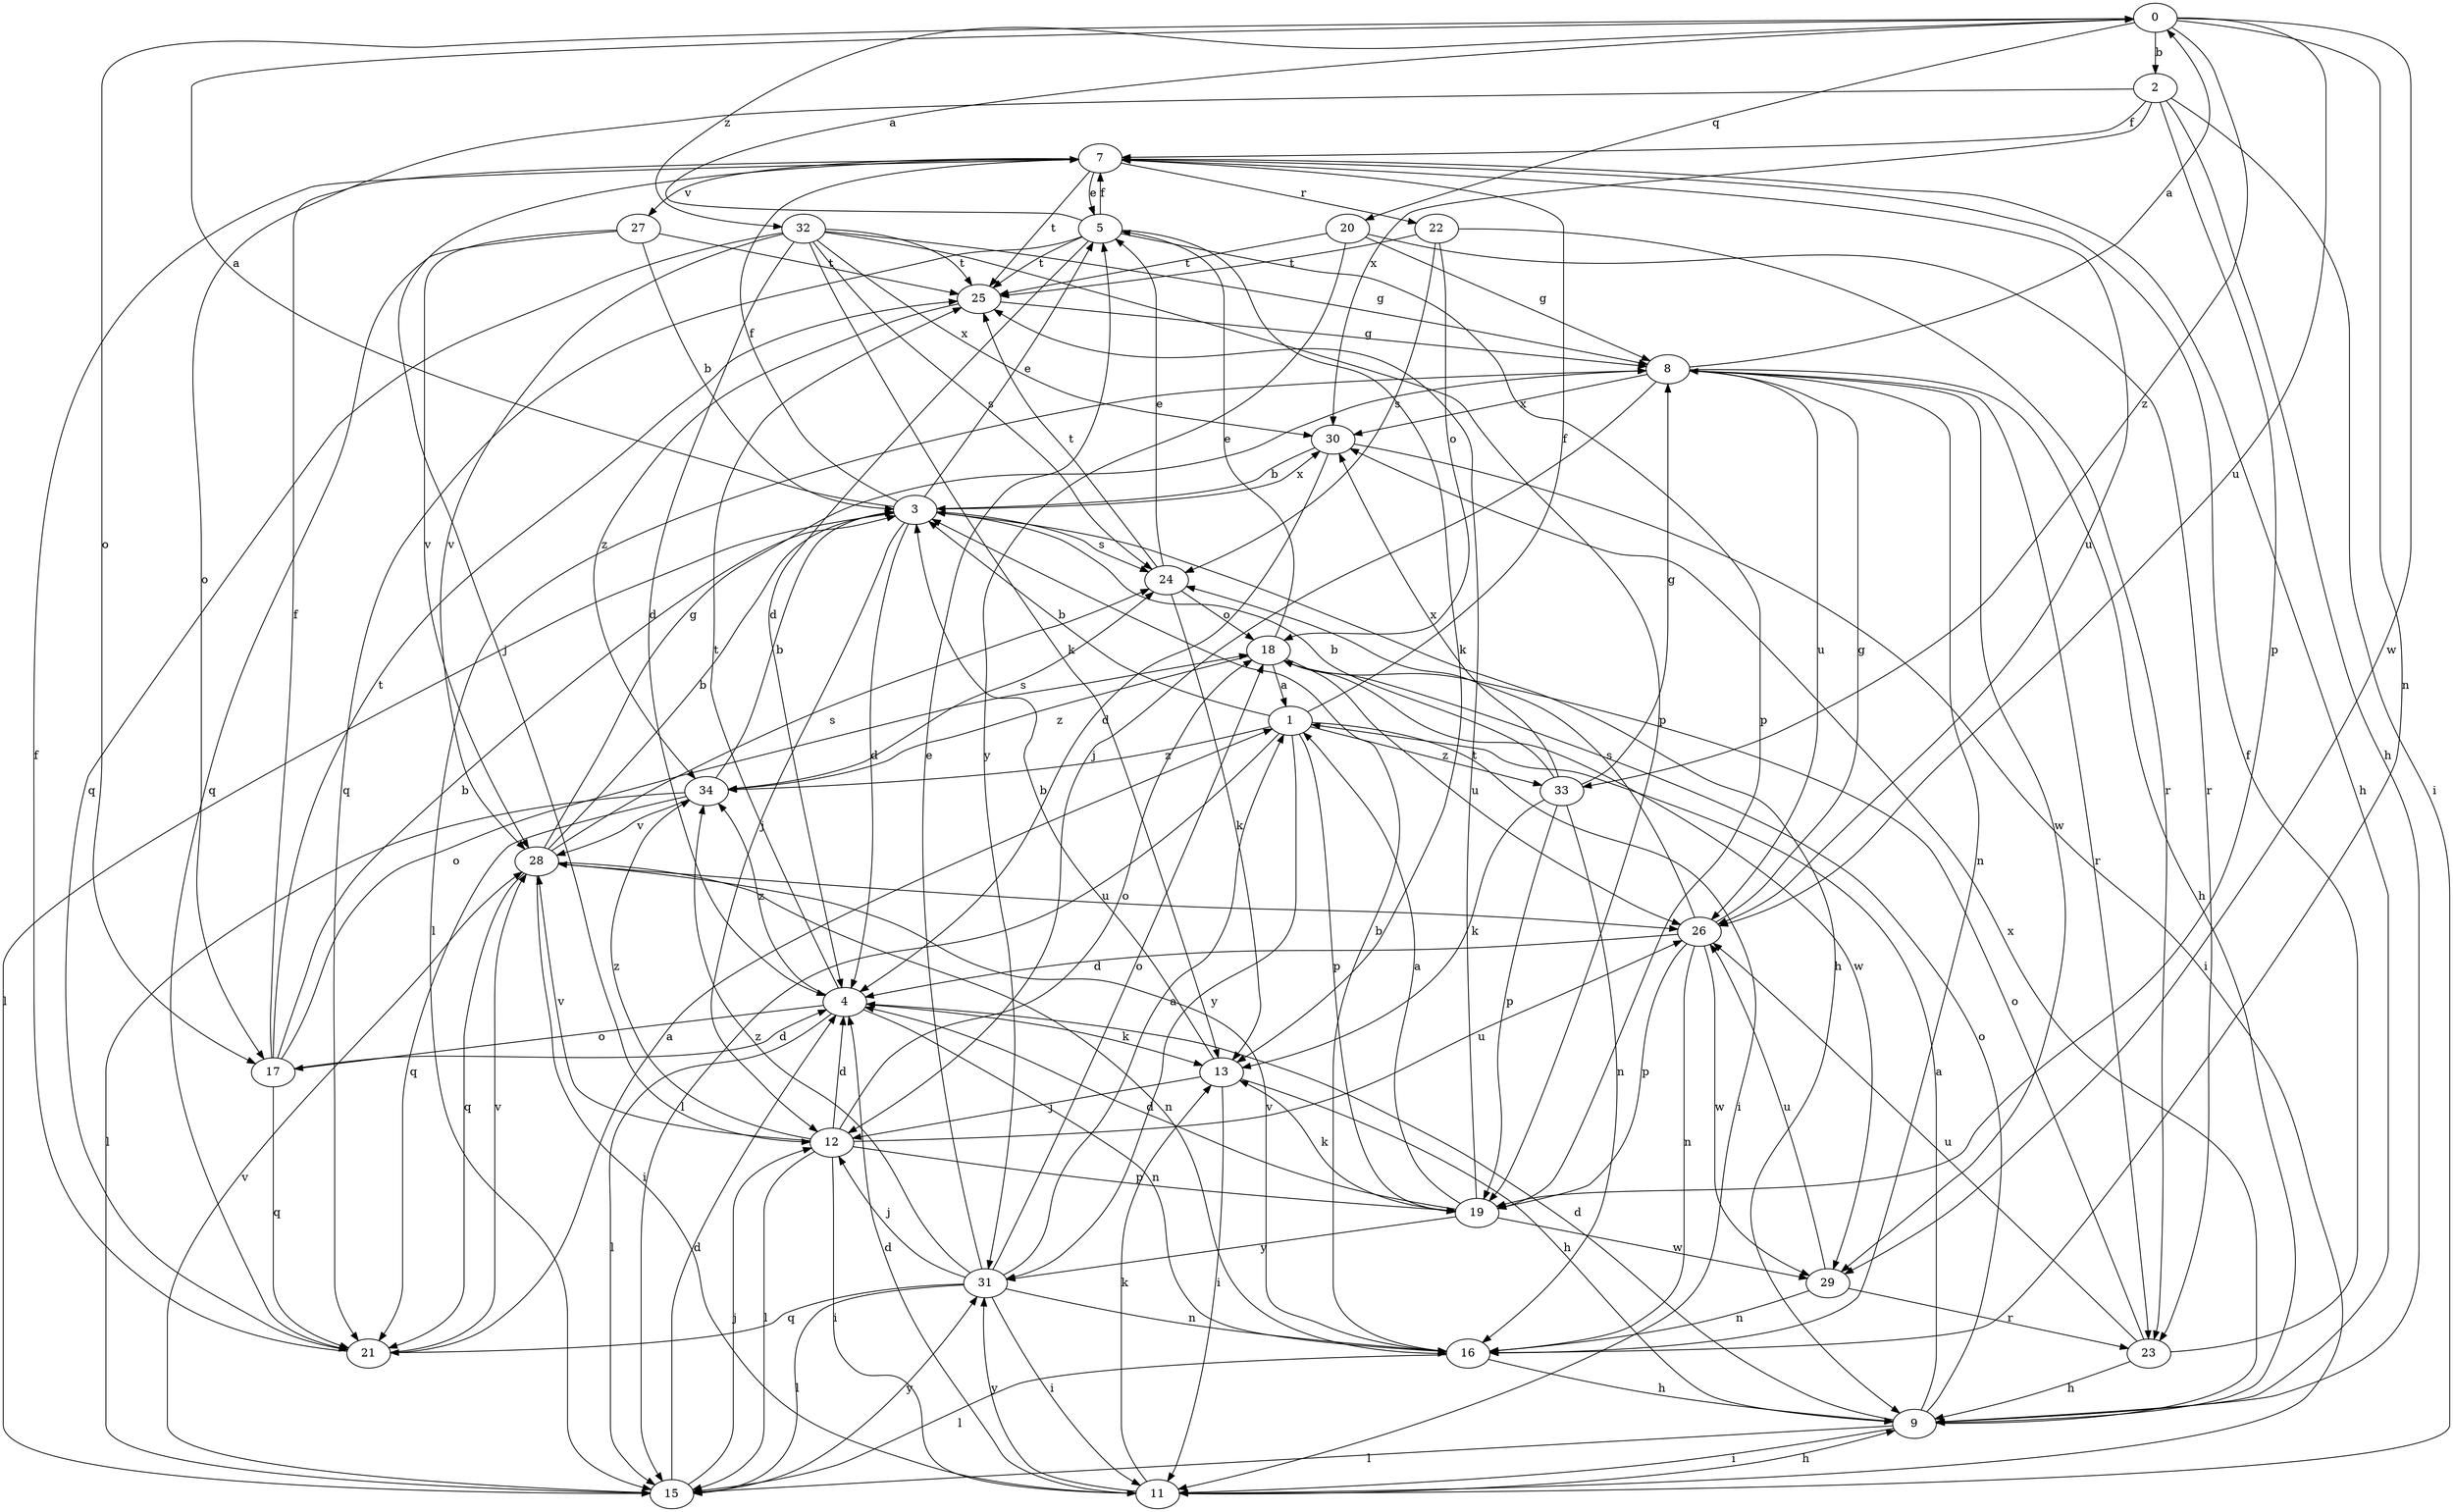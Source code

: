 strict digraph  {
0;
1;
2;
3;
4;
5;
7;
8;
9;
11;
12;
13;
15;
16;
17;
18;
19;
20;
21;
22;
23;
24;
25;
26;
27;
28;
29;
30;
31;
32;
33;
34;
0 -> 2  [label=b];
0 -> 16  [label=n];
0 -> 17  [label=o];
0 -> 20  [label=q];
0 -> 26  [label=u];
0 -> 29  [label=w];
0 -> 32  [label=z];
0 -> 33  [label=z];
1 -> 3  [label=b];
1 -> 7  [label=f];
1 -> 11  [label=i];
1 -> 15  [label=l];
1 -> 19  [label=p];
1 -> 31  [label=y];
1 -> 33  [label=z];
1 -> 34  [label=z];
2 -> 7  [label=f];
2 -> 9  [label=h];
2 -> 11  [label=i];
2 -> 17  [label=o];
2 -> 19  [label=p];
2 -> 30  [label=x];
3 -> 0  [label=a];
3 -> 4  [label=d];
3 -> 5  [label=e];
3 -> 7  [label=f];
3 -> 9  [label=h];
3 -> 12  [label=j];
3 -> 15  [label=l];
3 -> 24  [label=s];
3 -> 30  [label=x];
4 -> 13  [label=k];
4 -> 15  [label=l];
4 -> 16  [label=n];
4 -> 17  [label=o];
4 -> 25  [label=t];
4 -> 34  [label=z];
5 -> 0  [label=a];
5 -> 4  [label=d];
5 -> 7  [label=f];
5 -> 13  [label=k];
5 -> 19  [label=p];
5 -> 21  [label=q];
5 -> 25  [label=t];
7 -> 5  [label=e];
7 -> 9  [label=h];
7 -> 12  [label=j];
7 -> 22  [label=r];
7 -> 25  [label=t];
7 -> 26  [label=u];
7 -> 27  [label=v];
8 -> 0  [label=a];
8 -> 9  [label=h];
8 -> 12  [label=j];
8 -> 15  [label=l];
8 -> 16  [label=n];
8 -> 23  [label=r];
8 -> 26  [label=u];
8 -> 29  [label=w];
8 -> 30  [label=x];
9 -> 1  [label=a];
9 -> 4  [label=d];
9 -> 11  [label=i];
9 -> 15  [label=l];
9 -> 18  [label=o];
9 -> 30  [label=x];
11 -> 4  [label=d];
11 -> 9  [label=h];
11 -> 13  [label=k];
11 -> 31  [label=y];
12 -> 4  [label=d];
12 -> 11  [label=i];
12 -> 15  [label=l];
12 -> 18  [label=o];
12 -> 19  [label=p];
12 -> 26  [label=u];
12 -> 28  [label=v];
12 -> 34  [label=z];
13 -> 3  [label=b];
13 -> 9  [label=h];
13 -> 11  [label=i];
13 -> 12  [label=j];
15 -> 4  [label=d];
15 -> 12  [label=j];
15 -> 28  [label=v];
15 -> 31  [label=y];
16 -> 3  [label=b];
16 -> 9  [label=h];
16 -> 15  [label=l];
16 -> 28  [label=v];
17 -> 3  [label=b];
17 -> 4  [label=d];
17 -> 7  [label=f];
17 -> 18  [label=o];
17 -> 21  [label=q];
17 -> 25  [label=t];
18 -> 1  [label=a];
18 -> 5  [label=e];
18 -> 26  [label=u];
18 -> 29  [label=w];
18 -> 34  [label=z];
19 -> 1  [label=a];
19 -> 4  [label=d];
19 -> 13  [label=k];
19 -> 25  [label=t];
19 -> 29  [label=w];
19 -> 31  [label=y];
20 -> 8  [label=g];
20 -> 23  [label=r];
20 -> 25  [label=t];
20 -> 31  [label=y];
21 -> 1  [label=a];
21 -> 7  [label=f];
21 -> 28  [label=v];
22 -> 18  [label=o];
22 -> 23  [label=r];
22 -> 24  [label=s];
22 -> 25  [label=t];
23 -> 7  [label=f];
23 -> 9  [label=h];
23 -> 18  [label=o];
23 -> 26  [label=u];
24 -> 5  [label=e];
24 -> 13  [label=k];
24 -> 18  [label=o];
24 -> 25  [label=t];
25 -> 8  [label=g];
25 -> 34  [label=z];
26 -> 4  [label=d];
26 -> 8  [label=g];
26 -> 16  [label=n];
26 -> 19  [label=p];
26 -> 24  [label=s];
26 -> 29  [label=w];
27 -> 3  [label=b];
27 -> 21  [label=q];
27 -> 25  [label=t];
27 -> 28  [label=v];
28 -> 3  [label=b];
28 -> 8  [label=g];
28 -> 11  [label=i];
28 -> 16  [label=n];
28 -> 21  [label=q];
28 -> 24  [label=s];
28 -> 26  [label=u];
29 -> 16  [label=n];
29 -> 23  [label=r];
29 -> 26  [label=u];
30 -> 3  [label=b];
30 -> 4  [label=d];
30 -> 11  [label=i];
31 -> 1  [label=a];
31 -> 5  [label=e];
31 -> 11  [label=i];
31 -> 12  [label=j];
31 -> 15  [label=l];
31 -> 16  [label=n];
31 -> 18  [label=o];
31 -> 21  [label=q];
31 -> 34  [label=z];
32 -> 4  [label=d];
32 -> 8  [label=g];
32 -> 13  [label=k];
32 -> 19  [label=p];
32 -> 21  [label=q];
32 -> 24  [label=s];
32 -> 25  [label=t];
32 -> 28  [label=v];
32 -> 30  [label=x];
33 -> 3  [label=b];
33 -> 8  [label=g];
33 -> 13  [label=k];
33 -> 16  [label=n];
33 -> 19  [label=p];
33 -> 30  [label=x];
34 -> 3  [label=b];
34 -> 15  [label=l];
34 -> 21  [label=q];
34 -> 24  [label=s];
34 -> 28  [label=v];
}
